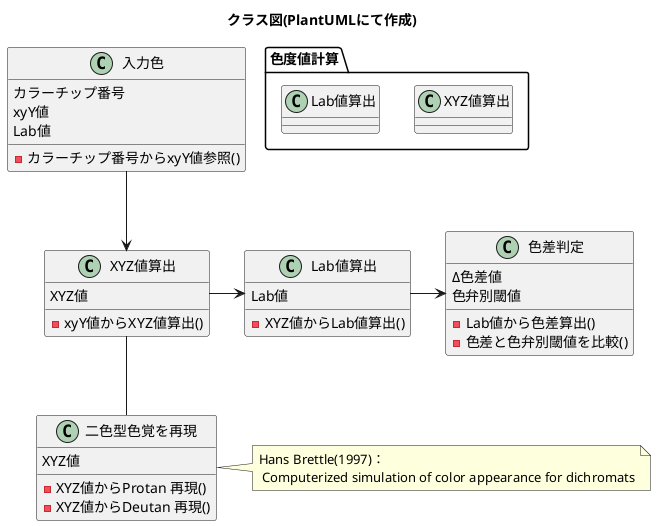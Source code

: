 @startuml
title クラス図(PlantUMLにて作成) 

class 入力色{
 カラーチップ番号
 xyY値
 Lab値
 - カラーチップ番号からxyY値参照()
}

package 色度値計算{
 class XYZ値算出
 class Lab値算出
}

class XYZ値算出{
 XYZ値
 -xyY値からXYZ値算出()
}

class Lab値算出{
 Lab値
 -XYZ値からLab値算出()
}

class 二色型色覚を再現{
 XYZ値
 -XYZ値からProtan 再現()
 -XYZ値からDeutan 再現()
}
note right :Hans Brettle(1997)： \n Computerized simulation of color appearance for dichromats

class 色差判定{
 Δ色差値
 色弁別閾値
 -Lab値から色差算出()
 -色差と色弁別閾値を比較()
}

入力色 --> XYZ値算出
XYZ値算出 -- 二色型色覚を再現
XYZ値算出 -> Lab値算出

Lab値算出 -> 色差判定





@enduml